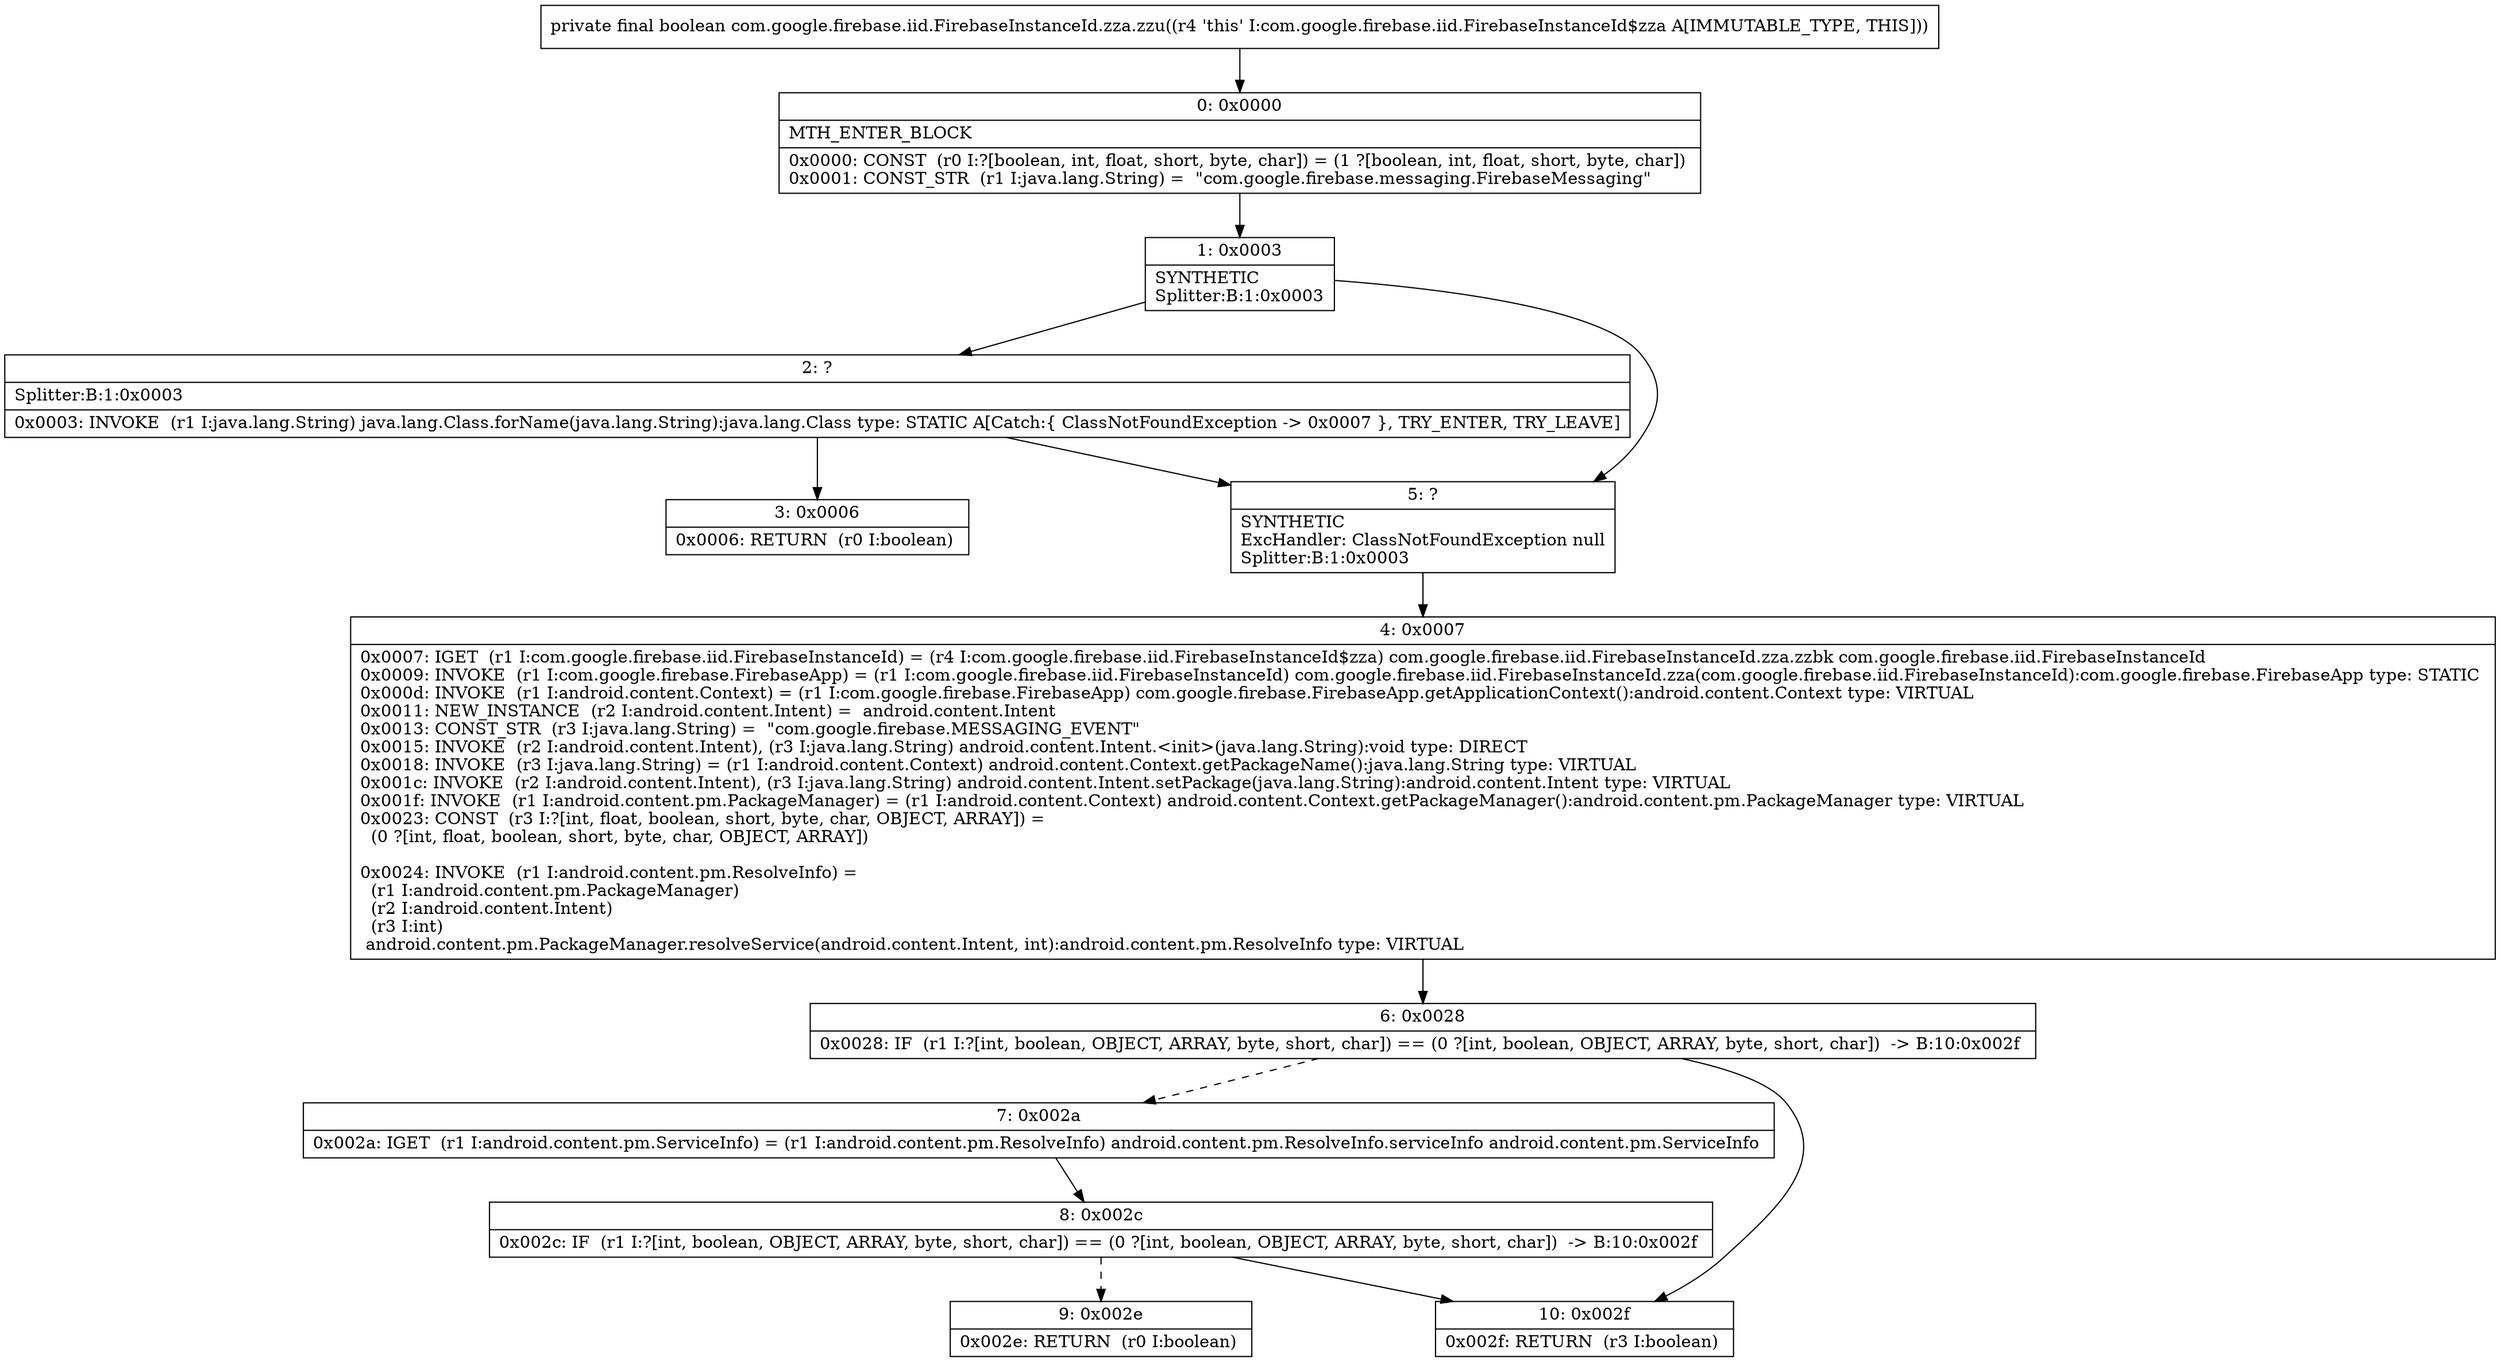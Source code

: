 digraph "CFG forcom.google.firebase.iid.FirebaseInstanceId.zza.zzu()Z" {
Node_0 [shape=record,label="{0\:\ 0x0000|MTH_ENTER_BLOCK\l|0x0000: CONST  (r0 I:?[boolean, int, float, short, byte, char]) = (1 ?[boolean, int, float, short, byte, char]) \l0x0001: CONST_STR  (r1 I:java.lang.String) =  \"com.google.firebase.messaging.FirebaseMessaging\" \l}"];
Node_1 [shape=record,label="{1\:\ 0x0003|SYNTHETIC\lSplitter:B:1:0x0003\l}"];
Node_2 [shape=record,label="{2\:\ ?|Splitter:B:1:0x0003\l|0x0003: INVOKE  (r1 I:java.lang.String) java.lang.Class.forName(java.lang.String):java.lang.Class type: STATIC A[Catch:\{ ClassNotFoundException \-\> 0x0007 \}, TRY_ENTER, TRY_LEAVE]\l}"];
Node_3 [shape=record,label="{3\:\ 0x0006|0x0006: RETURN  (r0 I:boolean) \l}"];
Node_4 [shape=record,label="{4\:\ 0x0007|0x0007: IGET  (r1 I:com.google.firebase.iid.FirebaseInstanceId) = (r4 I:com.google.firebase.iid.FirebaseInstanceId$zza) com.google.firebase.iid.FirebaseInstanceId.zza.zzbk com.google.firebase.iid.FirebaseInstanceId \l0x0009: INVOKE  (r1 I:com.google.firebase.FirebaseApp) = (r1 I:com.google.firebase.iid.FirebaseInstanceId) com.google.firebase.iid.FirebaseInstanceId.zza(com.google.firebase.iid.FirebaseInstanceId):com.google.firebase.FirebaseApp type: STATIC \l0x000d: INVOKE  (r1 I:android.content.Context) = (r1 I:com.google.firebase.FirebaseApp) com.google.firebase.FirebaseApp.getApplicationContext():android.content.Context type: VIRTUAL \l0x0011: NEW_INSTANCE  (r2 I:android.content.Intent) =  android.content.Intent \l0x0013: CONST_STR  (r3 I:java.lang.String) =  \"com.google.firebase.MESSAGING_EVENT\" \l0x0015: INVOKE  (r2 I:android.content.Intent), (r3 I:java.lang.String) android.content.Intent.\<init\>(java.lang.String):void type: DIRECT \l0x0018: INVOKE  (r3 I:java.lang.String) = (r1 I:android.content.Context) android.content.Context.getPackageName():java.lang.String type: VIRTUAL \l0x001c: INVOKE  (r2 I:android.content.Intent), (r3 I:java.lang.String) android.content.Intent.setPackage(java.lang.String):android.content.Intent type: VIRTUAL \l0x001f: INVOKE  (r1 I:android.content.pm.PackageManager) = (r1 I:android.content.Context) android.content.Context.getPackageManager():android.content.pm.PackageManager type: VIRTUAL \l0x0023: CONST  (r3 I:?[int, float, boolean, short, byte, char, OBJECT, ARRAY]) = \l  (0 ?[int, float, boolean, short, byte, char, OBJECT, ARRAY])\l \l0x0024: INVOKE  (r1 I:android.content.pm.ResolveInfo) = \l  (r1 I:android.content.pm.PackageManager)\l  (r2 I:android.content.Intent)\l  (r3 I:int)\l android.content.pm.PackageManager.resolveService(android.content.Intent, int):android.content.pm.ResolveInfo type: VIRTUAL \l}"];
Node_5 [shape=record,label="{5\:\ ?|SYNTHETIC\lExcHandler: ClassNotFoundException null\lSplitter:B:1:0x0003\l}"];
Node_6 [shape=record,label="{6\:\ 0x0028|0x0028: IF  (r1 I:?[int, boolean, OBJECT, ARRAY, byte, short, char]) == (0 ?[int, boolean, OBJECT, ARRAY, byte, short, char])  \-\> B:10:0x002f \l}"];
Node_7 [shape=record,label="{7\:\ 0x002a|0x002a: IGET  (r1 I:android.content.pm.ServiceInfo) = (r1 I:android.content.pm.ResolveInfo) android.content.pm.ResolveInfo.serviceInfo android.content.pm.ServiceInfo \l}"];
Node_8 [shape=record,label="{8\:\ 0x002c|0x002c: IF  (r1 I:?[int, boolean, OBJECT, ARRAY, byte, short, char]) == (0 ?[int, boolean, OBJECT, ARRAY, byte, short, char])  \-\> B:10:0x002f \l}"];
Node_9 [shape=record,label="{9\:\ 0x002e|0x002e: RETURN  (r0 I:boolean) \l}"];
Node_10 [shape=record,label="{10\:\ 0x002f|0x002f: RETURN  (r3 I:boolean) \l}"];
MethodNode[shape=record,label="{private final boolean com.google.firebase.iid.FirebaseInstanceId.zza.zzu((r4 'this' I:com.google.firebase.iid.FirebaseInstanceId$zza A[IMMUTABLE_TYPE, THIS])) }"];
MethodNode -> Node_0;
Node_0 -> Node_1;
Node_1 -> Node_2;
Node_1 -> Node_5;
Node_2 -> Node_3;
Node_2 -> Node_5;
Node_4 -> Node_6;
Node_5 -> Node_4;
Node_6 -> Node_7[style=dashed];
Node_6 -> Node_10;
Node_7 -> Node_8;
Node_8 -> Node_9[style=dashed];
Node_8 -> Node_10;
}

